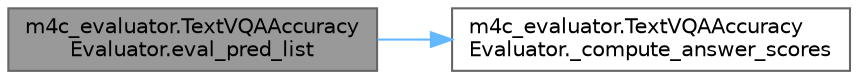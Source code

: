 digraph "m4c_evaluator.TextVQAAccuracyEvaluator.eval_pred_list"
{
 // LATEX_PDF_SIZE
  bgcolor="transparent";
  edge [fontname=Helvetica,fontsize=10,labelfontname=Helvetica,labelfontsize=10];
  node [fontname=Helvetica,fontsize=10,shape=box,height=0.2,width=0.4];
  rankdir="LR";
  Node1 [id="Node000001",label="m4c_evaluator.TextVQAAccuracy\lEvaluator.eval_pred_list",height=0.2,width=0.4,color="gray40", fillcolor="grey60", style="filled", fontcolor="black",tooltip=" "];
  Node1 -> Node2 [id="edge1_Node000001_Node000002",color="steelblue1",style="solid",tooltip=" "];
  Node2 [id="Node000002",label="m4c_evaluator.TextVQAAccuracy\lEvaluator._compute_answer_scores",height=0.2,width=0.4,color="grey40", fillcolor="white", style="filled",URL="$classm4c__evaluator_1_1_text_v_q_a_accuracy_evaluator.html#afa86b80b12f63dd9505594cf1291fabb",tooltip=" "];
}
